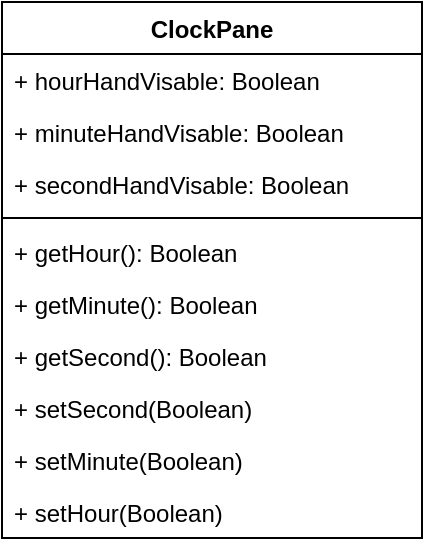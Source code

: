 <mxfile version="24.7.12">
  <diagram name="Page-1" id="YrG7bQgdc2s00z8u0Bd9">
    <mxGraphModel dx="880" dy="377" grid="1" gridSize="10" guides="1" tooltips="1" connect="1" arrows="1" fold="1" page="1" pageScale="1" pageWidth="850" pageHeight="1100" math="0" shadow="0">
      <root>
        <mxCell id="0" />
        <mxCell id="1" parent="0" />
        <mxCell id="4vfVLtGCvmXz7qJeSuFa-1" value="ClockPane" style="swimlane;fontStyle=1;align=center;verticalAlign=top;childLayout=stackLayout;horizontal=1;startSize=26;horizontalStack=0;resizeParent=1;resizeParentMax=0;resizeLast=0;collapsible=1;marginBottom=0;whiteSpace=wrap;html=1;" vertex="1" parent="1">
          <mxGeometry x="340" y="160" width="210" height="268" as="geometry" />
        </mxCell>
        <mxCell id="4vfVLtGCvmXz7qJeSuFa-2" value="+ hourHandVisable: Boolean" style="text;strokeColor=none;fillColor=none;align=left;verticalAlign=top;spacingLeft=4;spacingRight=4;overflow=hidden;rotatable=0;points=[[0,0.5],[1,0.5]];portConstraint=eastwest;whiteSpace=wrap;html=1;" vertex="1" parent="4vfVLtGCvmXz7qJeSuFa-1">
          <mxGeometry y="26" width="210" height="26" as="geometry" />
        </mxCell>
        <mxCell id="4vfVLtGCvmXz7qJeSuFa-5" value="+ minuteHandVisable: Boolean" style="text;strokeColor=none;fillColor=none;align=left;verticalAlign=top;spacingLeft=4;spacingRight=4;overflow=hidden;rotatable=0;points=[[0,0.5],[1,0.5]];portConstraint=eastwest;whiteSpace=wrap;html=1;" vertex="1" parent="4vfVLtGCvmXz7qJeSuFa-1">
          <mxGeometry y="52" width="210" height="26" as="geometry" />
        </mxCell>
        <mxCell id="4vfVLtGCvmXz7qJeSuFa-6" value="+ secondHandVisable: Boolean" style="text;strokeColor=none;fillColor=none;align=left;verticalAlign=top;spacingLeft=4;spacingRight=4;overflow=hidden;rotatable=0;points=[[0,0.5],[1,0.5]];portConstraint=eastwest;whiteSpace=wrap;html=1;" vertex="1" parent="4vfVLtGCvmXz7qJeSuFa-1">
          <mxGeometry y="78" width="210" height="26" as="geometry" />
        </mxCell>
        <mxCell id="4vfVLtGCvmXz7qJeSuFa-3" value="" style="line;strokeWidth=1;fillColor=none;align=left;verticalAlign=middle;spacingTop=-1;spacingLeft=3;spacingRight=3;rotatable=0;labelPosition=right;points=[];portConstraint=eastwest;strokeColor=inherit;" vertex="1" parent="4vfVLtGCvmXz7qJeSuFa-1">
          <mxGeometry y="104" width="210" height="8" as="geometry" />
        </mxCell>
        <mxCell id="4vfVLtGCvmXz7qJeSuFa-4" value="+ getHour(): Boolean" style="text;strokeColor=none;fillColor=none;align=left;verticalAlign=top;spacingLeft=4;spacingRight=4;overflow=hidden;rotatable=0;points=[[0,0.5],[1,0.5]];portConstraint=eastwest;whiteSpace=wrap;html=1;" vertex="1" parent="4vfVLtGCvmXz7qJeSuFa-1">
          <mxGeometry y="112" width="210" height="26" as="geometry" />
        </mxCell>
        <mxCell id="4vfVLtGCvmXz7qJeSuFa-7" value="+ getMinute(): Boolean" style="text;strokeColor=none;fillColor=none;align=left;verticalAlign=top;spacingLeft=4;spacingRight=4;overflow=hidden;rotatable=0;points=[[0,0.5],[1,0.5]];portConstraint=eastwest;whiteSpace=wrap;html=1;" vertex="1" parent="4vfVLtGCvmXz7qJeSuFa-1">
          <mxGeometry y="138" width="210" height="26" as="geometry" />
        </mxCell>
        <mxCell id="4vfVLtGCvmXz7qJeSuFa-8" value="+ getSecond(): Boolean" style="text;strokeColor=none;fillColor=none;align=left;verticalAlign=top;spacingLeft=4;spacingRight=4;overflow=hidden;rotatable=0;points=[[0,0.5],[1,0.5]];portConstraint=eastwest;whiteSpace=wrap;html=1;" vertex="1" parent="4vfVLtGCvmXz7qJeSuFa-1">
          <mxGeometry y="164" width="210" height="26" as="geometry" />
        </mxCell>
        <mxCell id="4vfVLtGCvmXz7qJeSuFa-9" value="+ setSecond(Boolean)" style="text;strokeColor=none;fillColor=none;align=left;verticalAlign=top;spacingLeft=4;spacingRight=4;overflow=hidden;rotatable=0;points=[[0,0.5],[1,0.5]];portConstraint=eastwest;whiteSpace=wrap;html=1;" vertex="1" parent="4vfVLtGCvmXz7qJeSuFa-1">
          <mxGeometry y="190" width="210" height="26" as="geometry" />
        </mxCell>
        <mxCell id="4vfVLtGCvmXz7qJeSuFa-10" value="+ setMinute(Boolean)" style="text;strokeColor=none;fillColor=none;align=left;verticalAlign=top;spacingLeft=4;spacingRight=4;overflow=hidden;rotatable=0;points=[[0,0.5],[1,0.5]];portConstraint=eastwest;whiteSpace=wrap;html=1;" vertex="1" parent="4vfVLtGCvmXz7qJeSuFa-1">
          <mxGeometry y="216" width="210" height="26" as="geometry" />
        </mxCell>
        <mxCell id="4vfVLtGCvmXz7qJeSuFa-11" value="+ setHour(Boolean)" style="text;strokeColor=none;fillColor=none;align=left;verticalAlign=top;spacingLeft=4;spacingRight=4;overflow=hidden;rotatable=0;points=[[0,0.5],[1,0.5]];portConstraint=eastwest;whiteSpace=wrap;html=1;" vertex="1" parent="4vfVLtGCvmXz7qJeSuFa-1">
          <mxGeometry y="242" width="210" height="26" as="geometry" />
        </mxCell>
      </root>
    </mxGraphModel>
  </diagram>
</mxfile>
